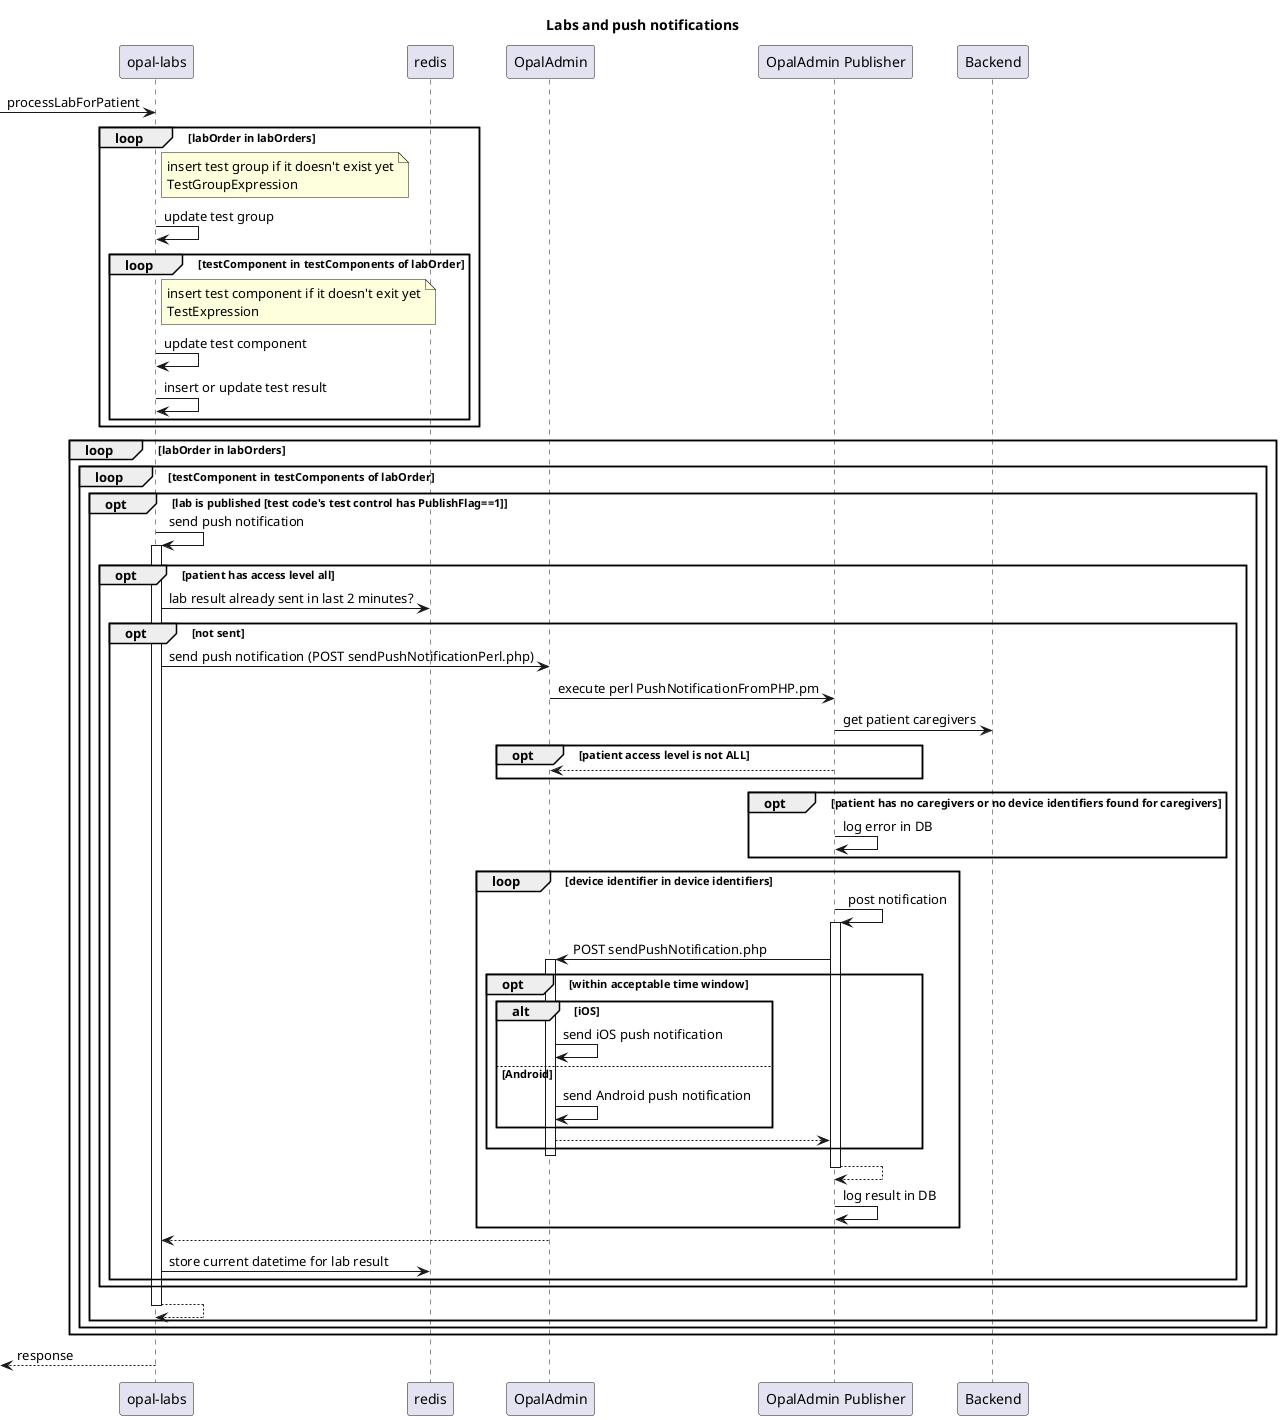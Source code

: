 @startuml sequence

title "Labs and push notifications"

participant labs as "opal-labs"
participant redis
participant opaladmin as "OpalAdmin"
participant publisher as "OpalAdmin Publisher"
participant backend as "Backend"

[-> labs: processLabForPatient
    loop labOrder in labOrders
        note right of labs: insert test group if it doesn't exist yet\nTestGroupExpression
        labs -> labs: update test group
        loop testComponent in testComponents of labOrder
            note right of labs: insert test component if it doesn't exit yet\nTestExpression
            labs -> labs: update test component
            labs -> labs: insert or update test result
        end
    end

    loop labOrder in labOrders
        loop testComponent in testComponents of labOrder
            opt lab is published [test code's test control has PublishFlag==1]
                labs -> labs: send push notification
                activate labs
                opt patient has access level all
                    labs -> redis: lab result already sent in last 2 minutes?
                    opt not sent
                        labs -> opaladmin: send push notification (POST sendPushNotificationPerl.php)
                        opaladmin -> publisher: execute perl PushNotificationFromPHP.pm
                        publisher -> backend: get patient caregivers
                        opt patient access level is not ALL
                            publisher --> opaladmin
                        end
                        opt patient has no caregivers or no device identifiers found for caregivers
                            publisher -> publisher: log error in DB
                        end
                        loop device identifier in device identifiers
                            publisher -> publisher: post notification
                            activate publisher
                                publisher -> opaladmin: POST sendPushNotification.php
                                activate opaladmin
                                opt within acceptable time window
                                    alt iOS
                                        opaladmin -> opaladmin: send iOS push notification
                                    else Android
                                        opaladmin -> opaladmin: send Android push notification
                                    end
                                    opaladmin --> publisher
                                end
                                deactivate opaladmin
                                publisher --> publisher
                            deactivate
                            publisher -> publisher: log result in DB
                        end

                        opaladmin --> labs
                        labs -> redis: store current datetime for lab result
                    end
                end
                labs --> labs
                deactivate labs
            end
        end
    end

[<-- labs: response

@enduml
